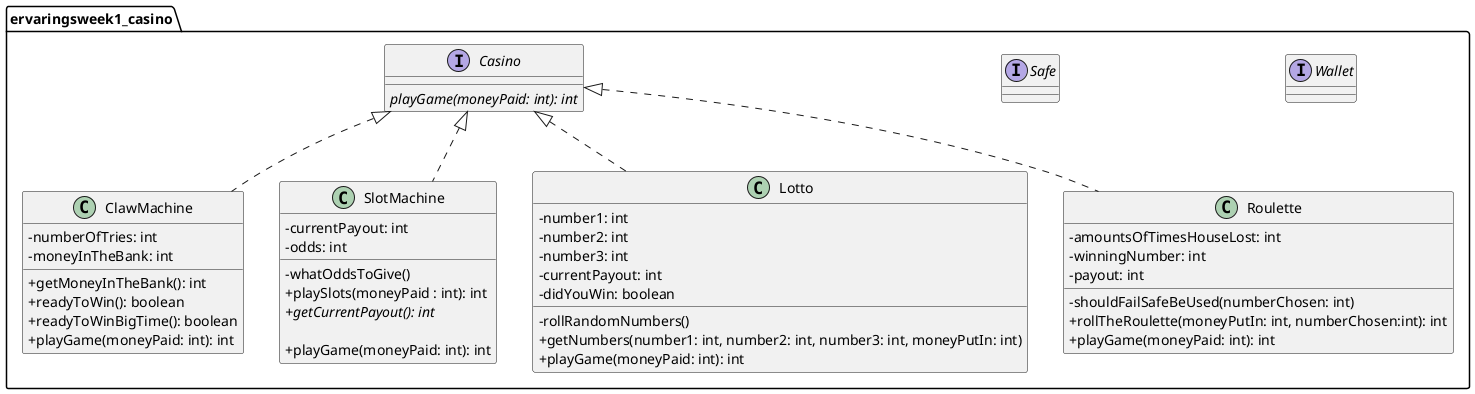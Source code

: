 @startuml
package "ervaringsweek1_casino" {

skinparam classAttributeIconSize 0

    interface Wallet{}
    interface Safe{}

    interface Casino{
        {abstract} playGame(moneyPaid: int): int
    }

    class ClawMachine implements Casino{

        - numberOfTries: int
        - moneyInTheBank: int
        + getMoneyInTheBank(): int
        + readyToWin(): boolean
        + readyToWinBigTime(): boolean
        + playGame(moneyPaid: int): int

    }

    class SlotMachine implements Casino{
        - currentPayout: int
        - odds: int
        - whatOddsToGive()
        +playSlots(moneyPaid : int): int
        {abstract}+ getCurrentPayout(): int

        + playGame(moneyPaid: int): int
    }

    class Lotto implements Casino{
        - number1: int
        - number2: int
        - number3: int
        - currentPayout: int
        - didYouWin: boolean
        - rollRandomNumbers()
        + getNumbers(number1: int, number2: int, number3: int, moneyPutIn: int)
        + playGame(moneyPaid: int): int
    }


    class Roulette implements Casino{
        - amountsOfTimesHouseLost: int
        - winningNumber: int
        - payout: int
        - shouldFailSafeBeUsed(numberChosen: int)
        + rollTheRoulette(moneyPutIn: int, numberChosen:int): int
        + playGame(moneyPaid: int): int
    }


}

@endumlml